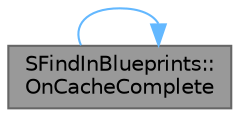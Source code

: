 digraph "SFindInBlueprints::OnCacheComplete"
{
 // INTERACTIVE_SVG=YES
 // LATEX_PDF_SIZE
  bgcolor="transparent";
  edge [fontname=Helvetica,fontsize=10,labelfontname=Helvetica,labelfontsize=10];
  node [fontname=Helvetica,fontsize=10,shape=box,height=0.2,width=0.4];
  rankdir="LR";
  Node1 [id="Node000001",label="SFindInBlueprints::\lOnCacheComplete",height=0.2,width=0.4,color="gray40", fillcolor="grey60", style="filled", fontcolor="black",tooltip="Called when caching Blueprints is complete."];
  Node1 -> Node1 [id="edge1_Node000001_Node000001",color="steelblue1",style="solid",tooltip=" "];
}
